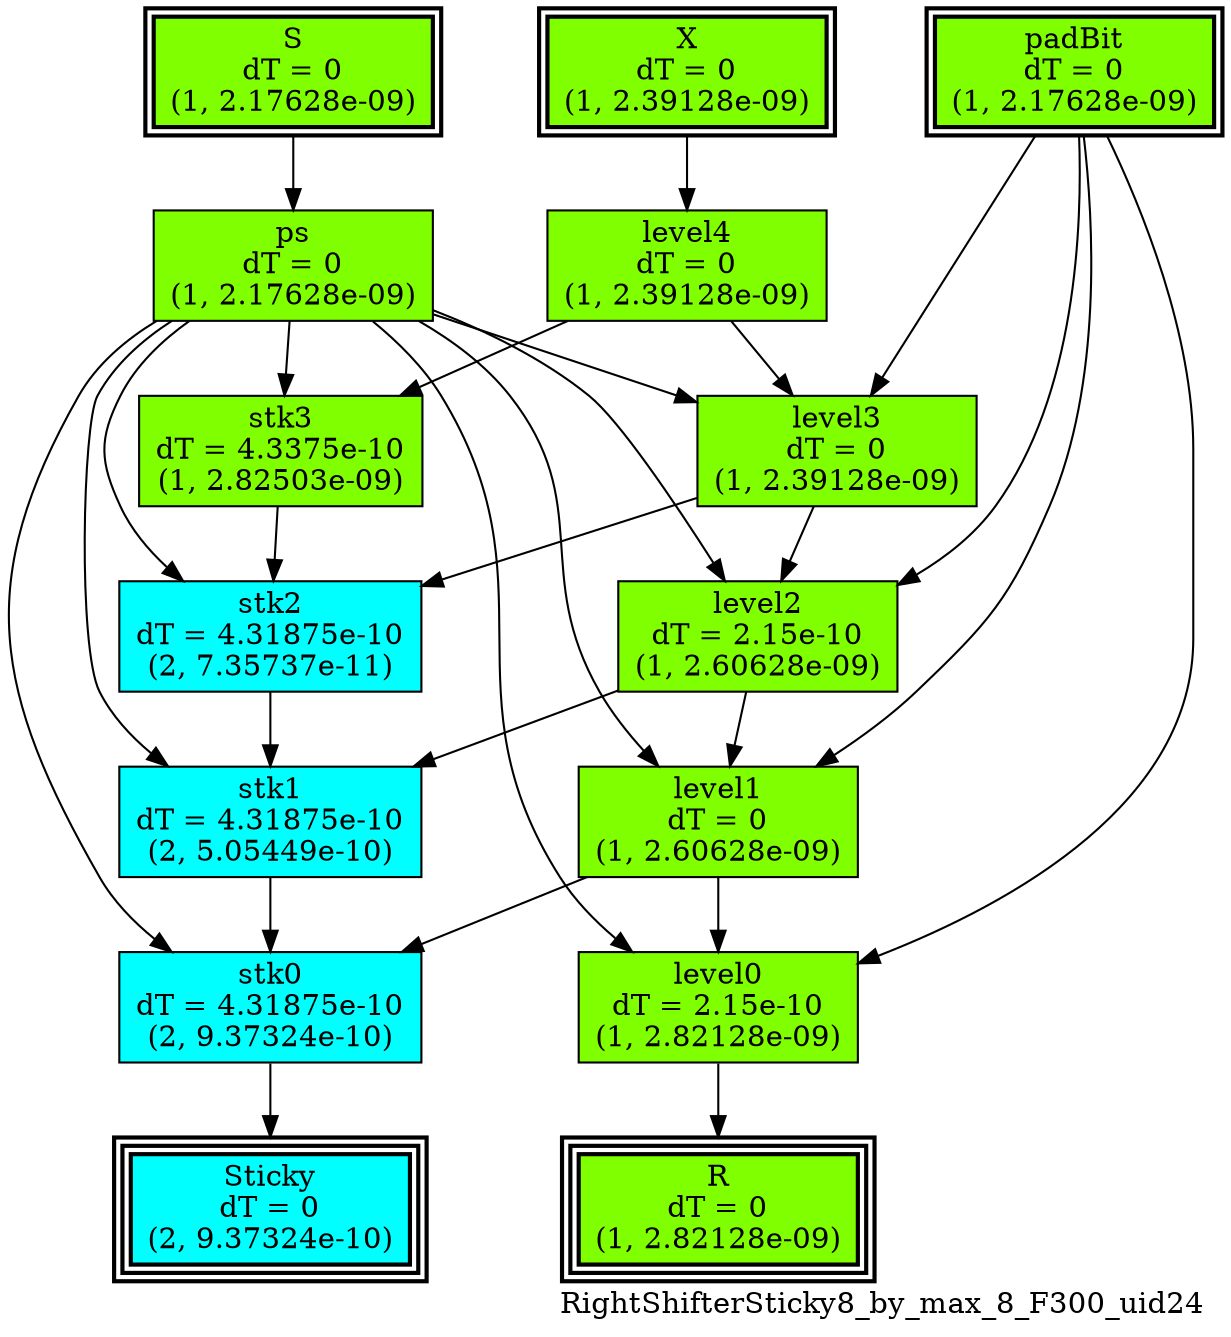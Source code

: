 digraph RightShifterSticky8_by_max_8_F300_uid24
{
	//graph drawing options
	label=RightShifterSticky8_by_max_8_F300_uid24;
	labelloc=bottom;
	labeljust=right;
	ratio=auto;
	nodesep=0.25;
	ranksep=0.5;

	//input/output signals of operator RightShifterSticky8_by_max_8_F300_uid24
	X__RightShifterSticky8_by_max_8_F300_uid24 [ label="X\ndT = 0\n(1, 2.39128e-09)", shape=box, color=black, style="bold, filled", fillcolor=chartreuse, peripheries=2 ];
	S__RightShifterSticky8_by_max_8_F300_uid24 [ label="S\ndT = 0\n(1, 2.17628e-09)", shape=box, color=black, style="bold, filled", fillcolor=chartreuse, peripheries=2 ];
	padBit__RightShifterSticky8_by_max_8_F300_uid24 [ label="padBit\ndT = 0\n(1, 2.17628e-09)", shape=box, color=black, style="bold, filled", fillcolor=chartreuse, peripheries=2 ];
	R__RightShifterSticky8_by_max_8_F300_uid24 [ label="R\ndT = 0\n(1, 2.82128e-09)", shape=box, color=black, style="bold, filled", fillcolor=chartreuse, peripheries=3 ];
	Sticky__RightShifterSticky8_by_max_8_F300_uid24 [ label="Sticky\ndT = 0\n(2, 9.37324e-10)", shape=box, color=black, style="bold, filled", fillcolor=cyan, peripheries=3 ];
	{rank=same X__RightShifterSticky8_by_max_8_F300_uid24, S__RightShifterSticky8_by_max_8_F300_uid24, padBit__RightShifterSticky8_by_max_8_F300_uid24};
	{rank=same R__RightShifterSticky8_by_max_8_F300_uid24, Sticky__RightShifterSticky8_by_max_8_F300_uid24};
	//internal signals of operator RightShifterSticky8_by_max_8_F300_uid24
	ps__RightShifterSticky8_by_max_8_F300_uid24 [ label="ps\ndT = 0\n(1, 2.17628e-09)", shape=box, color=black, style=filled, fillcolor=chartreuse, peripheries=1 ];
	level4__RightShifterSticky8_by_max_8_F300_uid24 [ label="level4\ndT = 0\n(1, 2.39128e-09)", shape=box, color=black, style=filled, fillcolor=chartreuse, peripheries=1 ];
	stk3__RightShifterSticky8_by_max_8_F300_uid24 [ label="stk3\ndT = 4.3375e-10\n(1, 2.82503e-09)", shape=box, color=black, style=filled, fillcolor=chartreuse, peripheries=1 ];
	level3__RightShifterSticky8_by_max_8_F300_uid24 [ label="level3\ndT = 0\n(1, 2.39128e-09)", shape=box, color=black, style=filled, fillcolor=chartreuse, peripheries=1 ];
	stk2__RightShifterSticky8_by_max_8_F300_uid24 [ label="stk2\ndT = 4.31875e-10\n(2, 7.35737e-11)", shape=box, color=black, style=filled, fillcolor=cyan, peripheries=1 ];
	level2__RightShifterSticky8_by_max_8_F300_uid24 [ label="level2\ndT = 2.15e-10\n(1, 2.60628e-09)", shape=box, color=black, style=filled, fillcolor=chartreuse, peripheries=1 ];
	stk1__RightShifterSticky8_by_max_8_F300_uid24 [ label="stk1\ndT = 4.31875e-10\n(2, 5.05449e-10)", shape=box, color=black, style=filled, fillcolor=cyan, peripheries=1 ];
	level1__RightShifterSticky8_by_max_8_F300_uid24 [ label="level1\ndT = 0\n(1, 2.60628e-09)", shape=box, color=black, style=filled, fillcolor=chartreuse, peripheries=1 ];
	stk0__RightShifterSticky8_by_max_8_F300_uid24 [ label="stk0\ndT = 4.31875e-10\n(2, 9.37324e-10)", shape=box, color=black, style=filled, fillcolor=cyan, peripheries=1 ];
	level0__RightShifterSticky8_by_max_8_F300_uid24 [ label="level0\ndT = 2.15e-10\n(1, 2.82128e-09)", shape=box, color=black, style=filled, fillcolor=chartreuse, peripheries=1 ];

	//subcomponents of operator RightShifterSticky8_by_max_8_F300_uid24

	//input and internal signal connections of operator RightShifterSticky8_by_max_8_F300_uid24
	X__RightShifterSticky8_by_max_8_F300_uid24 -> level4__RightShifterSticky8_by_max_8_F300_uid24 [ arrowhead=normal, arrowsize=1.0, arrowtail=normal, color=black, dir=forward  ];
	S__RightShifterSticky8_by_max_8_F300_uid24 -> ps__RightShifterSticky8_by_max_8_F300_uid24 [ arrowhead=normal, arrowsize=1.0, arrowtail=normal, color=black, dir=forward  ];
	padBit__RightShifterSticky8_by_max_8_F300_uid24 -> level3__RightShifterSticky8_by_max_8_F300_uid24 [ arrowhead=normal, arrowsize=1.0, arrowtail=normal, color=black, dir=forward  ];
	padBit__RightShifterSticky8_by_max_8_F300_uid24 -> level2__RightShifterSticky8_by_max_8_F300_uid24 [ arrowhead=normal, arrowsize=1.0, arrowtail=normal, color=black, dir=forward  ];
	padBit__RightShifterSticky8_by_max_8_F300_uid24 -> level1__RightShifterSticky8_by_max_8_F300_uid24 [ arrowhead=normal, arrowsize=1.0, arrowtail=normal, color=black, dir=forward  ];
	padBit__RightShifterSticky8_by_max_8_F300_uid24 -> level0__RightShifterSticky8_by_max_8_F300_uid24 [ arrowhead=normal, arrowsize=1.0, arrowtail=normal, color=black, dir=forward  ];
	ps__RightShifterSticky8_by_max_8_F300_uid24 -> stk3__RightShifterSticky8_by_max_8_F300_uid24 [ arrowhead=normal, arrowsize=1.0, arrowtail=normal, color=black, dir=forward  ];
	ps__RightShifterSticky8_by_max_8_F300_uid24 -> level3__RightShifterSticky8_by_max_8_F300_uid24 [ arrowhead=normal, arrowsize=1.0, arrowtail=normal, color=black, dir=forward  ];
	ps__RightShifterSticky8_by_max_8_F300_uid24 -> stk2__RightShifterSticky8_by_max_8_F300_uid24 [ arrowhead=normal, arrowsize=1.0, arrowtail=normal, color=black, dir=forward  ];
	ps__RightShifterSticky8_by_max_8_F300_uid24 -> level2__RightShifterSticky8_by_max_8_F300_uid24 [ arrowhead=normal, arrowsize=1.0, arrowtail=normal, color=black, dir=forward  ];
	ps__RightShifterSticky8_by_max_8_F300_uid24 -> stk1__RightShifterSticky8_by_max_8_F300_uid24 [ arrowhead=normal, arrowsize=1.0, arrowtail=normal, color=black, dir=forward  ];
	ps__RightShifterSticky8_by_max_8_F300_uid24 -> level1__RightShifterSticky8_by_max_8_F300_uid24 [ arrowhead=normal, arrowsize=1.0, arrowtail=normal, color=black, dir=forward  ];
	ps__RightShifterSticky8_by_max_8_F300_uid24 -> stk0__RightShifterSticky8_by_max_8_F300_uid24 [ arrowhead=normal, arrowsize=1.0, arrowtail=normal, color=black, dir=forward  ];
	ps__RightShifterSticky8_by_max_8_F300_uid24 -> level0__RightShifterSticky8_by_max_8_F300_uid24 [ arrowhead=normal, arrowsize=1.0, arrowtail=normal, color=black, dir=forward  ];
	level4__RightShifterSticky8_by_max_8_F300_uid24 -> stk3__RightShifterSticky8_by_max_8_F300_uid24 [ arrowhead=normal, arrowsize=1.0, arrowtail=normal, color=black, dir=forward  ];
	level4__RightShifterSticky8_by_max_8_F300_uid24 -> level3__RightShifterSticky8_by_max_8_F300_uid24 [ arrowhead=normal, arrowsize=1.0, arrowtail=normal, color=black, dir=forward  ];
	stk3__RightShifterSticky8_by_max_8_F300_uid24 -> stk2__RightShifterSticky8_by_max_8_F300_uid24 [ arrowhead=normal, arrowsize=1.0, arrowtail=normal, color=black, dir=forward  ];
	level3__RightShifterSticky8_by_max_8_F300_uid24 -> stk2__RightShifterSticky8_by_max_8_F300_uid24 [ arrowhead=normal, arrowsize=1.0, arrowtail=normal, color=black, dir=forward  ];
	level3__RightShifterSticky8_by_max_8_F300_uid24 -> level2__RightShifterSticky8_by_max_8_F300_uid24 [ arrowhead=normal, arrowsize=1.0, arrowtail=normal, color=black, dir=forward  ];
	stk2__RightShifterSticky8_by_max_8_F300_uid24 -> stk1__RightShifterSticky8_by_max_8_F300_uid24 [ arrowhead=normal, arrowsize=1.0, arrowtail=normal, color=black, dir=forward  ];
	level2__RightShifterSticky8_by_max_8_F300_uid24 -> stk1__RightShifterSticky8_by_max_8_F300_uid24 [ arrowhead=normal, arrowsize=1.0, arrowtail=normal, color=black, dir=forward  ];
	level2__RightShifterSticky8_by_max_8_F300_uid24 -> level1__RightShifterSticky8_by_max_8_F300_uid24 [ arrowhead=normal, arrowsize=1.0, arrowtail=normal, color=black, dir=forward  ];
	stk1__RightShifterSticky8_by_max_8_F300_uid24 -> stk0__RightShifterSticky8_by_max_8_F300_uid24 [ arrowhead=normal, arrowsize=1.0, arrowtail=normal, color=black, dir=forward  ];
	level1__RightShifterSticky8_by_max_8_F300_uid24 -> stk0__RightShifterSticky8_by_max_8_F300_uid24 [ arrowhead=normal, arrowsize=1.0, arrowtail=normal, color=black, dir=forward  ];
	level1__RightShifterSticky8_by_max_8_F300_uid24 -> level0__RightShifterSticky8_by_max_8_F300_uid24 [ arrowhead=normal, arrowsize=1.0, arrowtail=normal, color=black, dir=forward  ];
	stk0__RightShifterSticky8_by_max_8_F300_uid24 -> Sticky__RightShifterSticky8_by_max_8_F300_uid24 [ arrowhead=normal, arrowsize=1.0, arrowtail=normal, color=black, dir=forward  ];
	level0__RightShifterSticky8_by_max_8_F300_uid24 -> R__RightShifterSticky8_by_max_8_F300_uid24 [ arrowhead=normal, arrowsize=1.0, arrowtail=normal, color=black, dir=forward  ];
}

